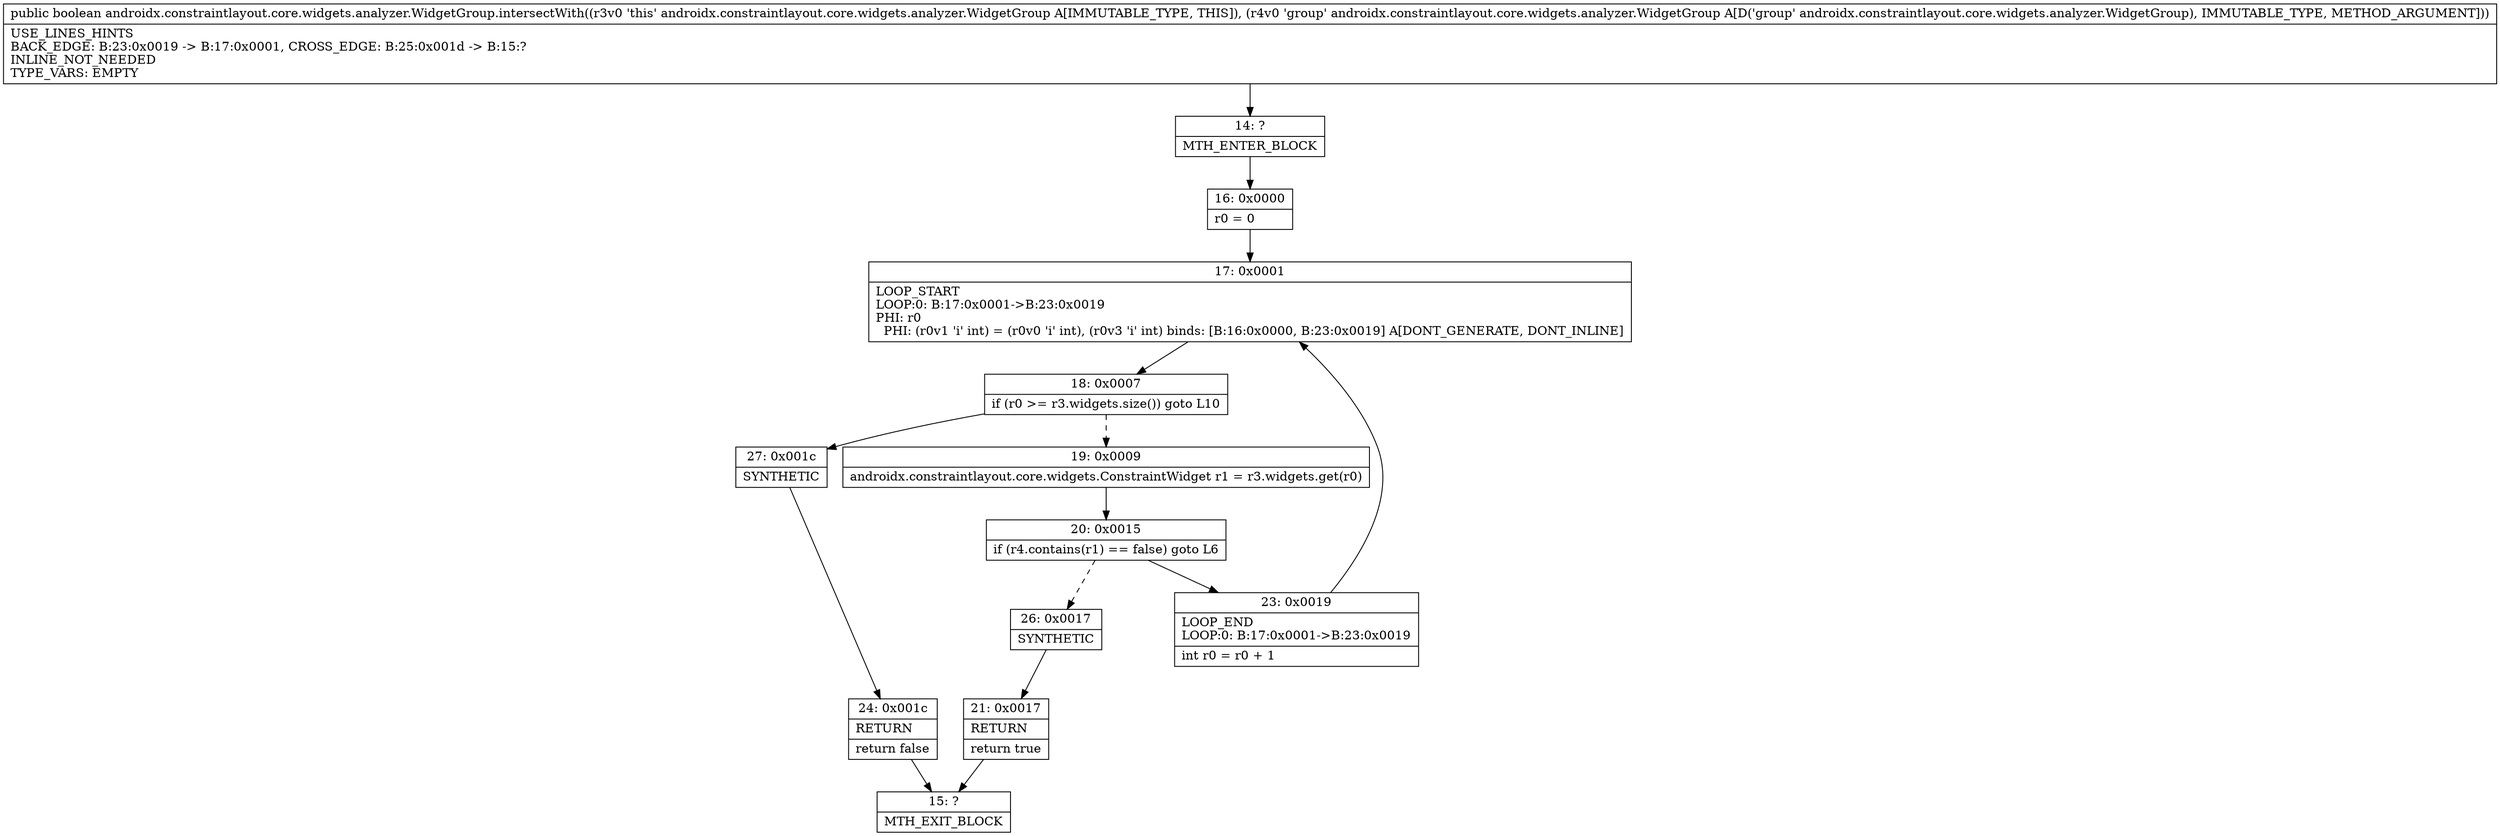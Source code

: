 digraph "CFG forandroidx.constraintlayout.core.widgets.analyzer.WidgetGroup.intersectWith(Landroidx\/constraintlayout\/core\/widgets\/analyzer\/WidgetGroup;)Z" {
Node_14 [shape=record,label="{14\:\ ?|MTH_ENTER_BLOCK\l}"];
Node_16 [shape=record,label="{16\:\ 0x0000|r0 = 0\l}"];
Node_17 [shape=record,label="{17\:\ 0x0001|LOOP_START\lLOOP:0: B:17:0x0001\-\>B:23:0x0019\lPHI: r0 \l  PHI: (r0v1 'i' int) = (r0v0 'i' int), (r0v3 'i' int) binds: [B:16:0x0000, B:23:0x0019] A[DONT_GENERATE, DONT_INLINE]\l}"];
Node_18 [shape=record,label="{18\:\ 0x0007|if (r0 \>= r3.widgets.size()) goto L10\l}"];
Node_19 [shape=record,label="{19\:\ 0x0009|androidx.constraintlayout.core.widgets.ConstraintWidget r1 = r3.widgets.get(r0)\l}"];
Node_20 [shape=record,label="{20\:\ 0x0015|if (r4.contains(r1) == false) goto L6\l}"];
Node_23 [shape=record,label="{23\:\ 0x0019|LOOP_END\lLOOP:0: B:17:0x0001\-\>B:23:0x0019\l|int r0 = r0 + 1\l}"];
Node_26 [shape=record,label="{26\:\ 0x0017|SYNTHETIC\l}"];
Node_21 [shape=record,label="{21\:\ 0x0017|RETURN\l|return true\l}"];
Node_15 [shape=record,label="{15\:\ ?|MTH_EXIT_BLOCK\l}"];
Node_27 [shape=record,label="{27\:\ 0x001c|SYNTHETIC\l}"];
Node_24 [shape=record,label="{24\:\ 0x001c|RETURN\l|return false\l}"];
MethodNode[shape=record,label="{public boolean androidx.constraintlayout.core.widgets.analyzer.WidgetGroup.intersectWith((r3v0 'this' androidx.constraintlayout.core.widgets.analyzer.WidgetGroup A[IMMUTABLE_TYPE, THIS]), (r4v0 'group' androidx.constraintlayout.core.widgets.analyzer.WidgetGroup A[D('group' androidx.constraintlayout.core.widgets.analyzer.WidgetGroup), IMMUTABLE_TYPE, METHOD_ARGUMENT]))  | USE_LINES_HINTS\lBACK_EDGE: B:23:0x0019 \-\> B:17:0x0001, CROSS_EDGE: B:25:0x001d \-\> B:15:?\lINLINE_NOT_NEEDED\lTYPE_VARS: EMPTY\l}"];
MethodNode -> Node_14;Node_14 -> Node_16;
Node_16 -> Node_17;
Node_17 -> Node_18;
Node_18 -> Node_19[style=dashed];
Node_18 -> Node_27;
Node_19 -> Node_20;
Node_20 -> Node_23;
Node_20 -> Node_26[style=dashed];
Node_23 -> Node_17;
Node_26 -> Node_21;
Node_21 -> Node_15;
Node_27 -> Node_24;
Node_24 -> Node_15;
}

